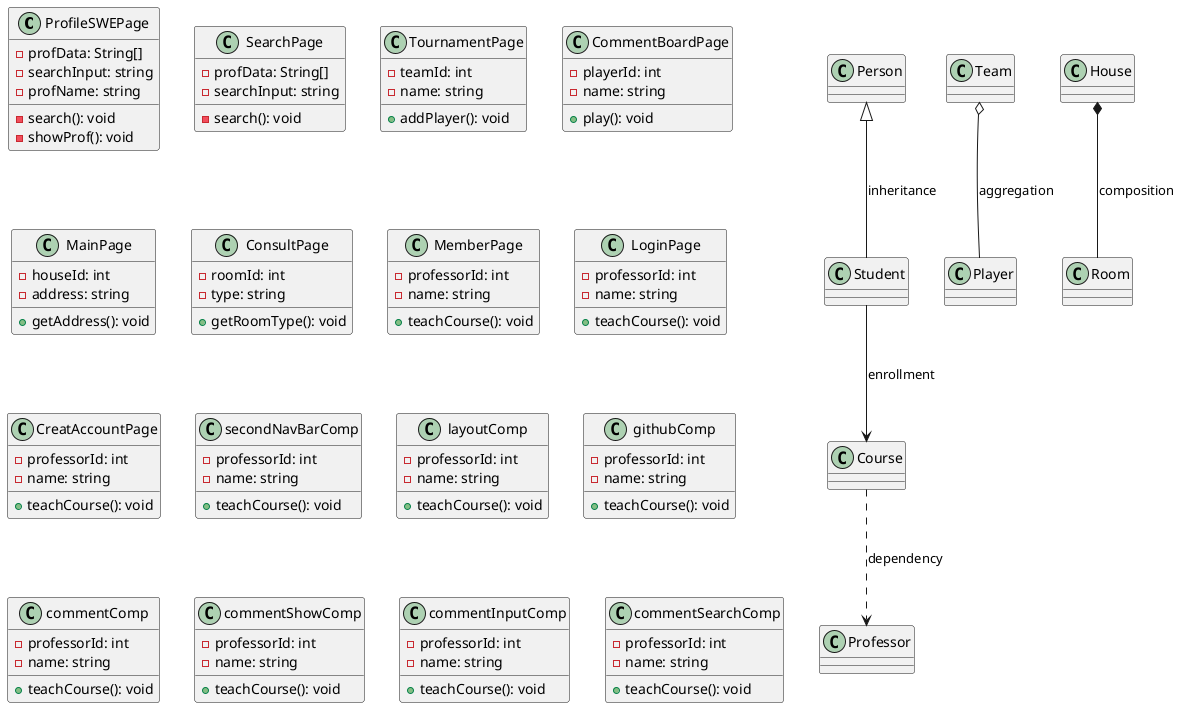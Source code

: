 @startuml
class ProfileSWEPage {
  - profData: String[]
  - searchInput: string
  - profName: string
  - search(): void
  - showProf(): void
}

class SearchPage {
  - profData: String[]
  - searchInput: string
  - search(): void
}

class TournamentPage {
  - teamId: int
  - name: string
  + addPlayer(): void
}

class CommentBoardPage {
  - playerId: int
  - name: string
  + play(): void
}

class MainPage {
  - houseId: int
  - address: string
  + getAddress(): void
}

class ConsultPage {
  - roomId: int
  - type: string
  + getRoomType(): void
}


class MemberPage {
  - professorId: int
  - name: string
  + teachCourse(): void
}
class LoginPage {
  - professorId: int
  - name: string
  + teachCourse(): void
}
class CreatAccountPage {
  - professorId: int
  - name: string
  + teachCourse(): void
}

class secondNavBarComp {
  - professorId: int
  - name: string
  + teachCourse(): void
}
class layoutComp {
  - professorId: int
  - name: string
  + teachCourse(): void
}

class githubComp {
  - professorId: int
  - name: string
  + teachCourse(): void
}
class commentComp {
  - professorId: int
  - name: string
  + teachCourse(): void
}
class commentShowComp {
  - professorId: int
  - name: string
  + teachCourse(): void
}
class commentInputComp {
  - professorId: int
  - name: string
  + teachCourse(): void
}

class commentSearchComp {
  - professorId: int
  - name: string
  + teachCourse(): void
}

Student --> Course : enrollment
Team o-- Player : aggregation
House *-- Room : composition
Person <|-- Student : inheritance
Course ..> Professor : dependency
@enduml
